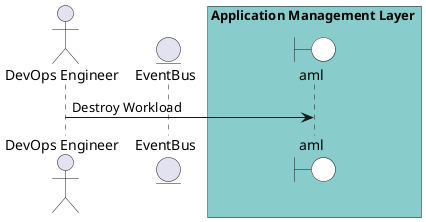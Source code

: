 @startuml

actor "DevOps Engineer"


entity EventBus

box Application Management Layer #88cccc
    boundary aml #white
end box



"DevOps Engineer" -> aml: Destroy Workload



@enduml
